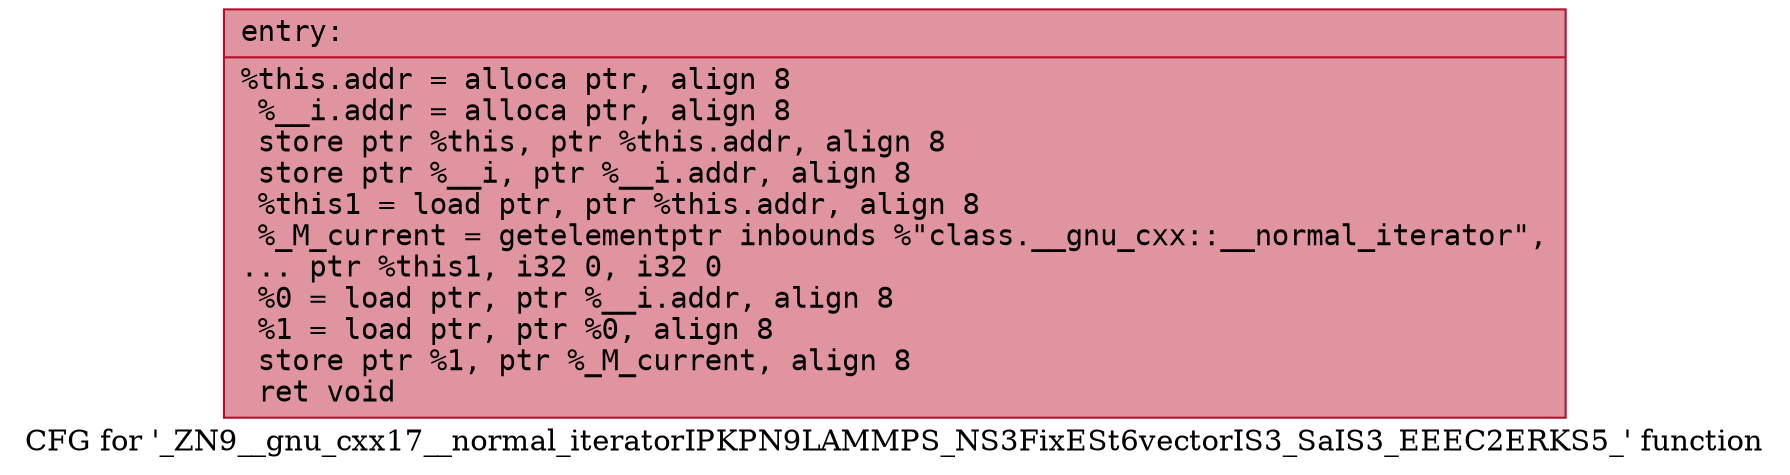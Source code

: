digraph "CFG for '_ZN9__gnu_cxx17__normal_iteratorIPKPN9LAMMPS_NS3FixESt6vectorIS3_SaIS3_EEEC2ERKS5_' function" {
	label="CFG for '_ZN9__gnu_cxx17__normal_iteratorIPKPN9LAMMPS_NS3FixESt6vectorIS3_SaIS3_EEEC2ERKS5_' function";

	Node0x557ad5d01710 [shape=record,color="#b70d28ff", style=filled, fillcolor="#b70d2870" fontname="Courier",label="{entry:\l|  %this.addr = alloca ptr, align 8\l  %__i.addr = alloca ptr, align 8\l  store ptr %this, ptr %this.addr, align 8\l  store ptr %__i, ptr %__i.addr, align 8\l  %this1 = load ptr, ptr %this.addr, align 8\l  %_M_current = getelementptr inbounds %\"class.__gnu_cxx::__normal_iterator\",\l... ptr %this1, i32 0, i32 0\l  %0 = load ptr, ptr %__i.addr, align 8\l  %1 = load ptr, ptr %0, align 8\l  store ptr %1, ptr %_M_current, align 8\l  ret void\l}"];
}

